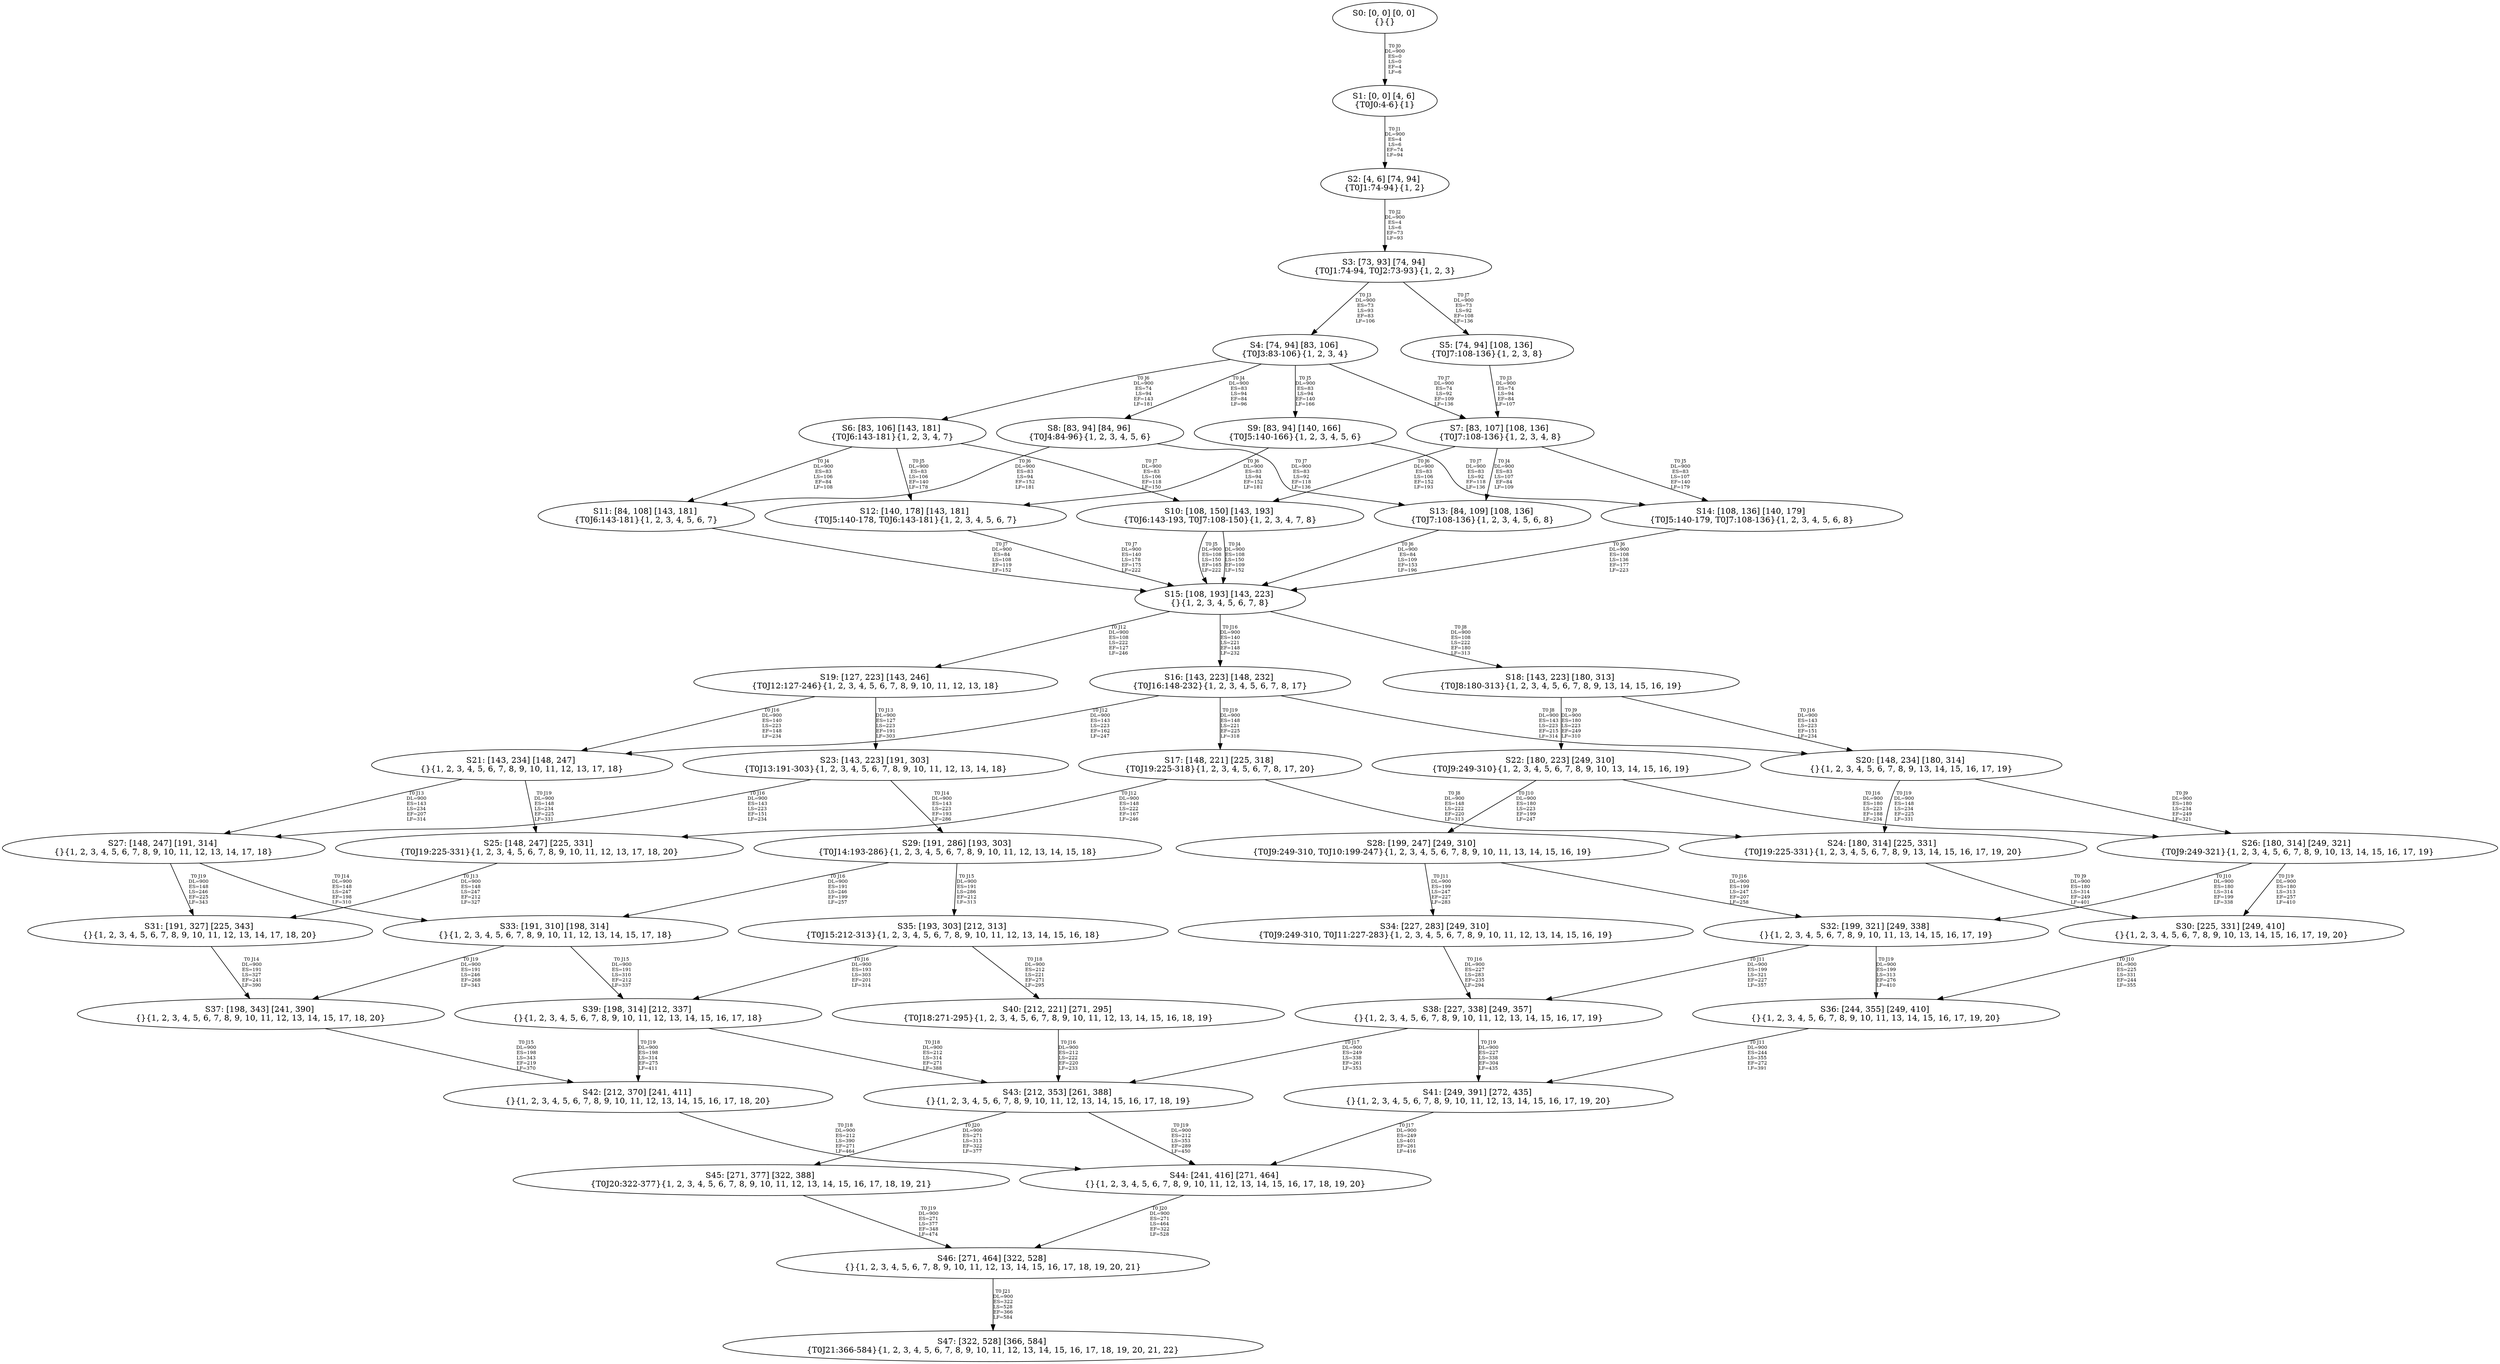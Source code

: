 digraph {
	S0[label="S0: [0, 0] [0, 0] \n{}{}"];
	S1[label="S1: [0, 0] [4, 6] \n{T0J0:4-6}{1}"];
	S2[label="S2: [4, 6] [74, 94] \n{T0J1:74-94}{1, 2}"];
	S3[label="S3: [73, 93] [74, 94] \n{T0J1:74-94, T0J2:73-93}{1, 2, 3}"];
	S4[label="S4: [74, 94] [83, 106] \n{T0J3:83-106}{1, 2, 3, 4}"];
	S5[label="S5: [74, 94] [108, 136] \n{T0J7:108-136}{1, 2, 3, 8}"];
	S6[label="S6: [83, 106] [143, 181] \n{T0J6:143-181}{1, 2, 3, 4, 7}"];
	S7[label="S7: [83, 107] [108, 136] \n{T0J7:108-136}{1, 2, 3, 4, 8}"];
	S8[label="S8: [83, 94] [84, 96] \n{T0J4:84-96}{1, 2, 3, 4, 5, 6}"];
	S9[label="S9: [83, 94] [140, 166] \n{T0J5:140-166}{1, 2, 3, 4, 5, 6}"];
	S10[label="S10: [108, 150] [143, 193] \n{T0J6:143-193, T0J7:108-150}{1, 2, 3, 4, 7, 8}"];
	S11[label="S11: [84, 108] [143, 181] \n{T0J6:143-181}{1, 2, 3, 4, 5, 6, 7}"];
	S12[label="S12: [140, 178] [143, 181] \n{T0J5:140-178, T0J6:143-181}{1, 2, 3, 4, 5, 6, 7}"];
	S13[label="S13: [84, 109] [108, 136] \n{T0J7:108-136}{1, 2, 3, 4, 5, 6, 8}"];
	S14[label="S14: [108, 136] [140, 179] \n{T0J5:140-179, T0J7:108-136}{1, 2, 3, 4, 5, 6, 8}"];
	S15[label="S15: [108, 193] [143, 223] \n{}{1, 2, 3, 4, 5, 6, 7, 8}"];
	S16[label="S16: [143, 223] [148, 232] \n{T0J16:148-232}{1, 2, 3, 4, 5, 6, 7, 8, 17}"];
	S17[label="S17: [148, 221] [225, 318] \n{T0J19:225-318}{1, 2, 3, 4, 5, 6, 7, 8, 17, 20}"];
	S18[label="S18: [143, 223] [180, 313] \n{T0J8:180-313}{1, 2, 3, 4, 5, 6, 7, 8, 9, 13, 14, 15, 16, 19}"];
	S19[label="S19: [127, 223] [143, 246] \n{T0J12:127-246}{1, 2, 3, 4, 5, 6, 7, 8, 9, 10, 11, 12, 13, 18}"];
	S20[label="S20: [148, 234] [180, 314] \n{}{1, 2, 3, 4, 5, 6, 7, 8, 9, 13, 14, 15, 16, 17, 19}"];
	S21[label="S21: [143, 234] [148, 247] \n{}{1, 2, 3, 4, 5, 6, 7, 8, 9, 10, 11, 12, 13, 17, 18}"];
	S22[label="S22: [180, 223] [249, 310] \n{T0J9:249-310}{1, 2, 3, 4, 5, 6, 7, 8, 9, 10, 13, 14, 15, 16, 19}"];
	S23[label="S23: [143, 223] [191, 303] \n{T0J13:191-303}{1, 2, 3, 4, 5, 6, 7, 8, 9, 10, 11, 12, 13, 14, 18}"];
	S24[label="S24: [180, 314] [225, 331] \n{T0J19:225-331}{1, 2, 3, 4, 5, 6, 7, 8, 9, 13, 14, 15, 16, 17, 19, 20}"];
	S25[label="S25: [148, 247] [225, 331] \n{T0J19:225-331}{1, 2, 3, 4, 5, 6, 7, 8, 9, 10, 11, 12, 13, 17, 18, 20}"];
	S26[label="S26: [180, 314] [249, 321] \n{T0J9:249-321}{1, 2, 3, 4, 5, 6, 7, 8, 9, 10, 13, 14, 15, 16, 17, 19}"];
	S27[label="S27: [148, 247] [191, 314] \n{}{1, 2, 3, 4, 5, 6, 7, 8, 9, 10, 11, 12, 13, 14, 17, 18}"];
	S28[label="S28: [199, 247] [249, 310] \n{T0J9:249-310, T0J10:199-247}{1, 2, 3, 4, 5, 6, 7, 8, 9, 10, 11, 13, 14, 15, 16, 19}"];
	S29[label="S29: [191, 286] [193, 303] \n{T0J14:193-286}{1, 2, 3, 4, 5, 6, 7, 8, 9, 10, 11, 12, 13, 14, 15, 18}"];
	S30[label="S30: [225, 331] [249, 410] \n{}{1, 2, 3, 4, 5, 6, 7, 8, 9, 10, 13, 14, 15, 16, 17, 19, 20}"];
	S31[label="S31: [191, 327] [225, 343] \n{}{1, 2, 3, 4, 5, 6, 7, 8, 9, 10, 11, 12, 13, 14, 17, 18, 20}"];
	S32[label="S32: [199, 321] [249, 338] \n{}{1, 2, 3, 4, 5, 6, 7, 8, 9, 10, 11, 13, 14, 15, 16, 17, 19}"];
	S33[label="S33: [191, 310] [198, 314] \n{}{1, 2, 3, 4, 5, 6, 7, 8, 9, 10, 11, 12, 13, 14, 15, 17, 18}"];
	S34[label="S34: [227, 283] [249, 310] \n{T0J9:249-310, T0J11:227-283}{1, 2, 3, 4, 5, 6, 7, 8, 9, 10, 11, 12, 13, 14, 15, 16, 19}"];
	S35[label="S35: [193, 303] [212, 313] \n{T0J15:212-313}{1, 2, 3, 4, 5, 6, 7, 8, 9, 10, 11, 12, 13, 14, 15, 16, 18}"];
	S36[label="S36: [244, 355] [249, 410] \n{}{1, 2, 3, 4, 5, 6, 7, 8, 9, 10, 11, 13, 14, 15, 16, 17, 19, 20}"];
	S37[label="S37: [198, 343] [241, 390] \n{}{1, 2, 3, 4, 5, 6, 7, 8, 9, 10, 11, 12, 13, 14, 15, 17, 18, 20}"];
	S38[label="S38: [227, 338] [249, 357] \n{}{1, 2, 3, 4, 5, 6, 7, 8, 9, 10, 11, 12, 13, 14, 15, 16, 17, 19}"];
	S39[label="S39: [198, 314] [212, 337] \n{}{1, 2, 3, 4, 5, 6, 7, 8, 9, 10, 11, 12, 13, 14, 15, 16, 17, 18}"];
	S40[label="S40: [212, 221] [271, 295] \n{T0J18:271-295}{1, 2, 3, 4, 5, 6, 7, 8, 9, 10, 11, 12, 13, 14, 15, 16, 18, 19}"];
	S41[label="S41: [249, 391] [272, 435] \n{}{1, 2, 3, 4, 5, 6, 7, 8, 9, 10, 11, 12, 13, 14, 15, 16, 17, 19, 20}"];
	S42[label="S42: [212, 370] [241, 411] \n{}{1, 2, 3, 4, 5, 6, 7, 8, 9, 10, 11, 12, 13, 14, 15, 16, 17, 18, 20}"];
	S43[label="S43: [212, 353] [261, 388] \n{}{1, 2, 3, 4, 5, 6, 7, 8, 9, 10, 11, 12, 13, 14, 15, 16, 17, 18, 19}"];
	S44[label="S44: [241, 416] [271, 464] \n{}{1, 2, 3, 4, 5, 6, 7, 8, 9, 10, 11, 12, 13, 14, 15, 16, 17, 18, 19, 20}"];
	S45[label="S45: [271, 377] [322, 388] \n{T0J20:322-377}{1, 2, 3, 4, 5, 6, 7, 8, 9, 10, 11, 12, 13, 14, 15, 16, 17, 18, 19, 21}"];
	S46[label="S46: [271, 464] [322, 528] \n{}{1, 2, 3, 4, 5, 6, 7, 8, 9, 10, 11, 12, 13, 14, 15, 16, 17, 18, 19, 20, 21}"];
	S47[label="S47: [322, 528] [366, 584] \n{T0J21:366-584}{1, 2, 3, 4, 5, 6, 7, 8, 9, 10, 11, 12, 13, 14, 15, 16, 17, 18, 19, 20, 21, 22}"];
	S0 -> S1[label="T0 J0\nDL=900\nES=0\nLS=0\nEF=4\nLF=6",fontsize=8];
	S1 -> S2[label="T0 J1\nDL=900\nES=4\nLS=6\nEF=74\nLF=94",fontsize=8];
	S2 -> S3[label="T0 J2\nDL=900\nES=4\nLS=6\nEF=73\nLF=93",fontsize=8];
	S3 -> S4[label="T0 J3\nDL=900\nES=73\nLS=93\nEF=83\nLF=106",fontsize=8];
	S3 -> S5[label="T0 J7\nDL=900\nES=73\nLS=92\nEF=108\nLF=136",fontsize=8];
	S4 -> S8[label="T0 J4\nDL=900\nES=83\nLS=94\nEF=84\nLF=96",fontsize=8];
	S4 -> S9[label="T0 J5\nDL=900\nES=83\nLS=94\nEF=140\nLF=166",fontsize=8];
	S4 -> S6[label="T0 J6\nDL=900\nES=74\nLS=94\nEF=143\nLF=181",fontsize=8];
	S4 -> S7[label="T0 J7\nDL=900\nES=74\nLS=92\nEF=109\nLF=136",fontsize=8];
	S5 -> S7[label="T0 J3\nDL=900\nES=74\nLS=94\nEF=84\nLF=107",fontsize=8];
	S6 -> S11[label="T0 J4\nDL=900\nES=83\nLS=106\nEF=84\nLF=108",fontsize=8];
	S6 -> S12[label="T0 J5\nDL=900\nES=83\nLS=106\nEF=140\nLF=178",fontsize=8];
	S6 -> S10[label="T0 J7\nDL=900\nES=83\nLS=106\nEF=118\nLF=150",fontsize=8];
	S7 -> S13[label="T0 J4\nDL=900\nES=83\nLS=107\nEF=84\nLF=109",fontsize=8];
	S7 -> S14[label="T0 J5\nDL=900\nES=83\nLS=107\nEF=140\nLF=179",fontsize=8];
	S7 -> S10[label="T0 J6\nDL=900\nES=83\nLS=106\nEF=152\nLF=193",fontsize=8];
	S8 -> S11[label="T0 J6\nDL=900\nES=83\nLS=94\nEF=152\nLF=181",fontsize=8];
	S8 -> S13[label="T0 J7\nDL=900\nES=83\nLS=92\nEF=118\nLF=136",fontsize=8];
	S9 -> S12[label="T0 J6\nDL=900\nES=83\nLS=94\nEF=152\nLF=181",fontsize=8];
	S9 -> S14[label="T0 J7\nDL=900\nES=83\nLS=92\nEF=118\nLF=136",fontsize=8];
	S10 -> S15[label="T0 J4\nDL=900\nES=108\nLS=150\nEF=109\nLF=152",fontsize=8];
	S10 -> S15[label="T0 J5\nDL=900\nES=108\nLS=150\nEF=165\nLF=222",fontsize=8];
	S11 -> S15[label="T0 J7\nDL=900\nES=84\nLS=108\nEF=119\nLF=152",fontsize=8];
	S12 -> S15[label="T0 J7\nDL=900\nES=140\nLS=178\nEF=175\nLF=222",fontsize=8];
	S13 -> S15[label="T0 J6\nDL=900\nES=84\nLS=109\nEF=153\nLF=196",fontsize=8];
	S14 -> S15[label="T0 J6\nDL=900\nES=108\nLS=136\nEF=177\nLF=223",fontsize=8];
	S15 -> S18[label="T0 J8\nDL=900\nES=108\nLS=222\nEF=180\nLF=313",fontsize=8];
	S15 -> S19[label="T0 J12\nDL=900\nES=108\nLS=222\nEF=127\nLF=246",fontsize=8];
	S15 -> S16[label="T0 J16\nDL=900\nES=140\nLS=221\nEF=148\nLF=232",fontsize=8];
	S16 -> S20[label="T0 J8\nDL=900\nES=143\nLS=223\nEF=215\nLF=314",fontsize=8];
	S16 -> S21[label="T0 J12\nDL=900\nES=143\nLS=223\nEF=162\nLF=247",fontsize=8];
	S16 -> S17[label="T0 J19\nDL=900\nES=148\nLS=221\nEF=225\nLF=318",fontsize=8];
	S17 -> S24[label="T0 J8\nDL=900\nES=148\nLS=222\nEF=220\nLF=313",fontsize=8];
	S17 -> S25[label="T0 J12\nDL=900\nES=148\nLS=222\nEF=167\nLF=246",fontsize=8];
	S18 -> S22[label="T0 J9\nDL=900\nES=180\nLS=223\nEF=249\nLF=310",fontsize=8];
	S18 -> S20[label="T0 J16\nDL=900\nES=143\nLS=223\nEF=151\nLF=234",fontsize=8];
	S19 -> S23[label="T0 J13\nDL=900\nES=127\nLS=223\nEF=191\nLF=303",fontsize=8];
	S19 -> S21[label="T0 J16\nDL=900\nES=140\nLS=223\nEF=148\nLF=234",fontsize=8];
	S20 -> S26[label="T0 J9\nDL=900\nES=180\nLS=234\nEF=249\nLF=321",fontsize=8];
	S20 -> S24[label="T0 J19\nDL=900\nES=148\nLS=234\nEF=225\nLF=331",fontsize=8];
	S21 -> S27[label="T0 J13\nDL=900\nES=143\nLS=234\nEF=207\nLF=314",fontsize=8];
	S21 -> S25[label="T0 J19\nDL=900\nES=148\nLS=234\nEF=225\nLF=331",fontsize=8];
	S22 -> S28[label="T0 J10\nDL=900\nES=180\nLS=223\nEF=199\nLF=247",fontsize=8];
	S22 -> S26[label="T0 J16\nDL=900\nES=180\nLS=223\nEF=188\nLF=234",fontsize=8];
	S23 -> S29[label="T0 J14\nDL=900\nES=143\nLS=223\nEF=193\nLF=286",fontsize=8];
	S23 -> S27[label="T0 J16\nDL=900\nES=143\nLS=223\nEF=151\nLF=234",fontsize=8];
	S24 -> S30[label="T0 J9\nDL=900\nES=180\nLS=314\nEF=249\nLF=401",fontsize=8];
	S25 -> S31[label="T0 J13\nDL=900\nES=148\nLS=247\nEF=212\nLF=327",fontsize=8];
	S26 -> S32[label="T0 J10\nDL=900\nES=180\nLS=314\nEF=199\nLF=338",fontsize=8];
	S26 -> S30[label="T0 J19\nDL=900\nES=180\nLS=313\nEF=257\nLF=410",fontsize=8];
	S27 -> S33[label="T0 J14\nDL=900\nES=148\nLS=247\nEF=198\nLF=310",fontsize=8];
	S27 -> S31[label="T0 J19\nDL=900\nES=148\nLS=246\nEF=225\nLF=343",fontsize=8];
	S28 -> S34[label="T0 J11\nDL=900\nES=199\nLS=247\nEF=227\nLF=283",fontsize=8];
	S28 -> S32[label="T0 J16\nDL=900\nES=199\nLS=247\nEF=207\nLF=258",fontsize=8];
	S29 -> S35[label="T0 J15\nDL=900\nES=191\nLS=286\nEF=212\nLF=313",fontsize=8];
	S29 -> S33[label="T0 J16\nDL=900\nES=191\nLS=246\nEF=199\nLF=257",fontsize=8];
	S30 -> S36[label="T0 J10\nDL=900\nES=225\nLS=331\nEF=244\nLF=355",fontsize=8];
	S31 -> S37[label="T0 J14\nDL=900\nES=191\nLS=327\nEF=241\nLF=390",fontsize=8];
	S32 -> S38[label="T0 J11\nDL=900\nES=199\nLS=321\nEF=227\nLF=357",fontsize=8];
	S32 -> S36[label="T0 J19\nDL=900\nES=199\nLS=313\nEF=276\nLF=410",fontsize=8];
	S33 -> S39[label="T0 J15\nDL=900\nES=191\nLS=310\nEF=212\nLF=337",fontsize=8];
	S33 -> S37[label="T0 J19\nDL=900\nES=191\nLS=246\nEF=268\nLF=343",fontsize=8];
	S34 -> S38[label="T0 J16\nDL=900\nES=227\nLS=283\nEF=235\nLF=294",fontsize=8];
	S35 -> S39[label="T0 J16\nDL=900\nES=193\nLS=303\nEF=201\nLF=314",fontsize=8];
	S35 -> S40[label="T0 J18\nDL=900\nES=212\nLS=221\nEF=271\nLF=295",fontsize=8];
	S36 -> S41[label="T0 J11\nDL=900\nES=244\nLS=355\nEF=272\nLF=391",fontsize=8];
	S37 -> S42[label="T0 J15\nDL=900\nES=198\nLS=343\nEF=219\nLF=370",fontsize=8];
	S38 -> S43[label="T0 J17\nDL=900\nES=249\nLS=338\nEF=261\nLF=353",fontsize=8];
	S38 -> S41[label="T0 J19\nDL=900\nES=227\nLS=338\nEF=304\nLF=435",fontsize=8];
	S39 -> S43[label="T0 J18\nDL=900\nES=212\nLS=314\nEF=271\nLF=388",fontsize=8];
	S39 -> S42[label="T0 J19\nDL=900\nES=198\nLS=314\nEF=275\nLF=411",fontsize=8];
	S40 -> S43[label="T0 J16\nDL=900\nES=212\nLS=222\nEF=220\nLF=233",fontsize=8];
	S41 -> S44[label="T0 J17\nDL=900\nES=249\nLS=401\nEF=261\nLF=416",fontsize=8];
	S42 -> S44[label="T0 J18\nDL=900\nES=212\nLS=390\nEF=271\nLF=464",fontsize=8];
	S43 -> S44[label="T0 J19\nDL=900\nES=212\nLS=353\nEF=289\nLF=450",fontsize=8];
	S43 -> S45[label="T0 J20\nDL=900\nES=271\nLS=313\nEF=322\nLF=377",fontsize=8];
	S44 -> S46[label="T0 J20\nDL=900\nES=271\nLS=464\nEF=322\nLF=528",fontsize=8];
	S45 -> S46[label="T0 J19\nDL=900\nES=271\nLS=377\nEF=348\nLF=474",fontsize=8];
	S46 -> S47[label="T0 J21\nDL=900\nES=322\nLS=528\nEF=366\nLF=584",fontsize=8];
}
